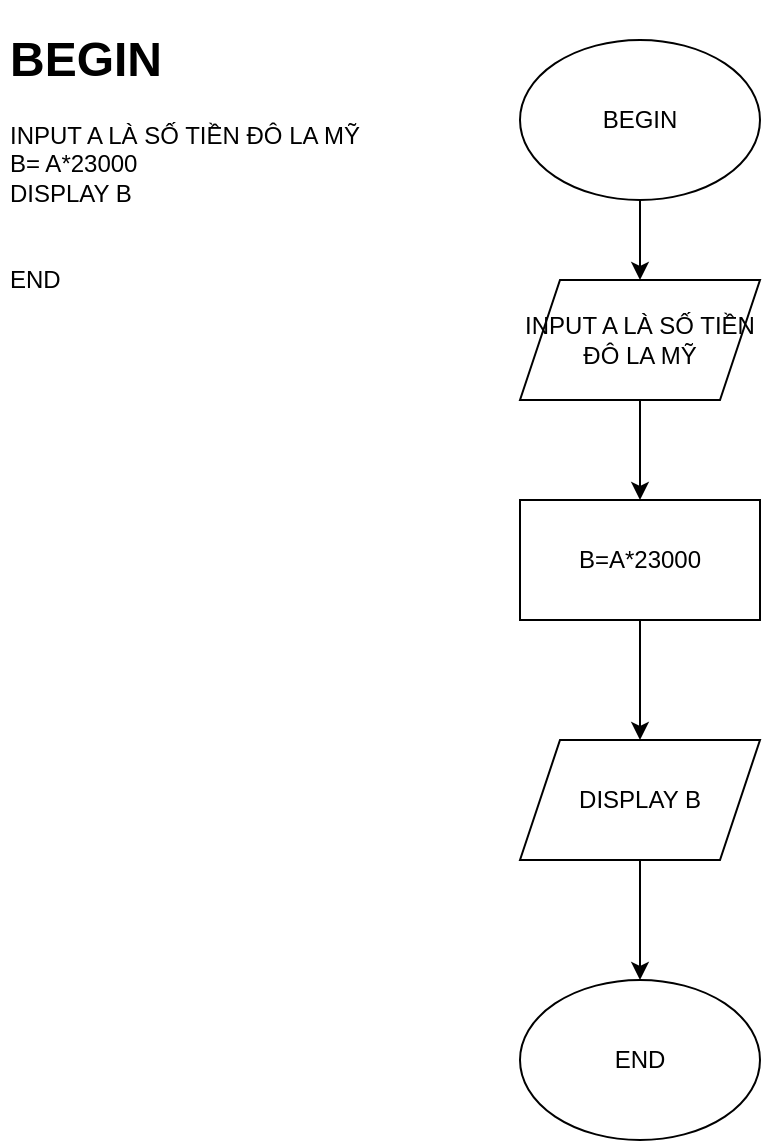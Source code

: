 <mxfile version="17.2.5" type="device"><diagram id="Wy1TtoOnM06gWLqJ9jCc" name="Page-1"><mxGraphModel dx="807" dy="535" grid="1" gridSize="10" guides="1" tooltips="1" connect="1" arrows="1" fold="1" page="1" pageScale="1" pageWidth="827" pageHeight="1169" math="0" shadow="0"><root><mxCell id="0"/><mxCell id="1" parent="0"/><mxCell id="LfQbBdPQDfxcPPAlHZTG-2" value="&lt;h1&gt;BEGIN&lt;/h1&gt;&lt;div&gt;INPUT A LÀ SỐ TIỀN ĐÔ LA MỸ&amp;nbsp;&lt;/div&gt;&lt;div&gt;B= A*23000&lt;/div&gt;&lt;div&gt;DISPLAY B&lt;/div&gt;&lt;div&gt;&lt;br&gt;&lt;/div&gt;&lt;div&gt;&lt;br&gt;&lt;/div&gt;&lt;div&gt;END&lt;/div&gt;" style="text;html=1;strokeColor=none;fillColor=none;spacing=5;spacingTop=-20;whiteSpace=wrap;overflow=hidden;rounded=0;" vertex="1" parent="1"><mxGeometry x="80" y="10" width="210" height="150" as="geometry"/></mxCell><mxCell id="LfQbBdPQDfxcPPAlHZTG-8" style="edgeStyle=orthogonalEdgeStyle;rounded=0;orthogonalLoop=1;jettySize=auto;html=1;exitX=0.5;exitY=1;exitDx=0;exitDy=0;" edge="1" parent="1" source="LfQbBdPQDfxcPPAlHZTG-3" target="LfQbBdPQDfxcPPAlHZTG-4"><mxGeometry relative="1" as="geometry"/></mxCell><mxCell id="LfQbBdPQDfxcPPAlHZTG-3" value="BEGIN" style="ellipse;whiteSpace=wrap;html=1;" vertex="1" parent="1"><mxGeometry x="340" y="20" width="120" height="80" as="geometry"/></mxCell><mxCell id="LfQbBdPQDfxcPPAlHZTG-9" style="edgeStyle=orthogonalEdgeStyle;rounded=0;orthogonalLoop=1;jettySize=auto;html=1;exitX=0.5;exitY=1;exitDx=0;exitDy=0;" edge="1" parent="1" source="LfQbBdPQDfxcPPAlHZTG-4" target="LfQbBdPQDfxcPPAlHZTG-5"><mxGeometry relative="1" as="geometry"/></mxCell><mxCell id="LfQbBdPQDfxcPPAlHZTG-4" value="INPUT A LÀ SỐ TIỀN ĐÔ LA MỸ" style="shape=parallelogram;perimeter=parallelogramPerimeter;whiteSpace=wrap;html=1;fixedSize=1;" vertex="1" parent="1"><mxGeometry x="340" y="140" width="120" height="60" as="geometry"/></mxCell><mxCell id="LfQbBdPQDfxcPPAlHZTG-11" style="edgeStyle=orthogonalEdgeStyle;rounded=0;orthogonalLoop=1;jettySize=auto;html=1;" edge="1" parent="1" source="LfQbBdPQDfxcPPAlHZTG-5" target="LfQbBdPQDfxcPPAlHZTG-6"><mxGeometry relative="1" as="geometry"/></mxCell><mxCell id="LfQbBdPQDfxcPPAlHZTG-5" value="B=A*23000" style="rounded=0;whiteSpace=wrap;html=1;" vertex="1" parent="1"><mxGeometry x="340" y="250" width="120" height="60" as="geometry"/></mxCell><mxCell id="LfQbBdPQDfxcPPAlHZTG-12" style="edgeStyle=orthogonalEdgeStyle;rounded=0;orthogonalLoop=1;jettySize=auto;html=1;" edge="1" parent="1" source="LfQbBdPQDfxcPPAlHZTG-6" target="LfQbBdPQDfxcPPAlHZTG-7"><mxGeometry relative="1" as="geometry"/></mxCell><mxCell id="LfQbBdPQDfxcPPAlHZTG-6" value="DISPLAY B" style="shape=parallelogram;perimeter=parallelogramPerimeter;whiteSpace=wrap;html=1;fixedSize=1;" vertex="1" parent="1"><mxGeometry x="340" y="370" width="120" height="60" as="geometry"/></mxCell><mxCell id="LfQbBdPQDfxcPPAlHZTG-7" value="END" style="ellipse;whiteSpace=wrap;html=1;" vertex="1" parent="1"><mxGeometry x="340" y="490" width="120" height="80" as="geometry"/></mxCell></root></mxGraphModel></diagram></mxfile>